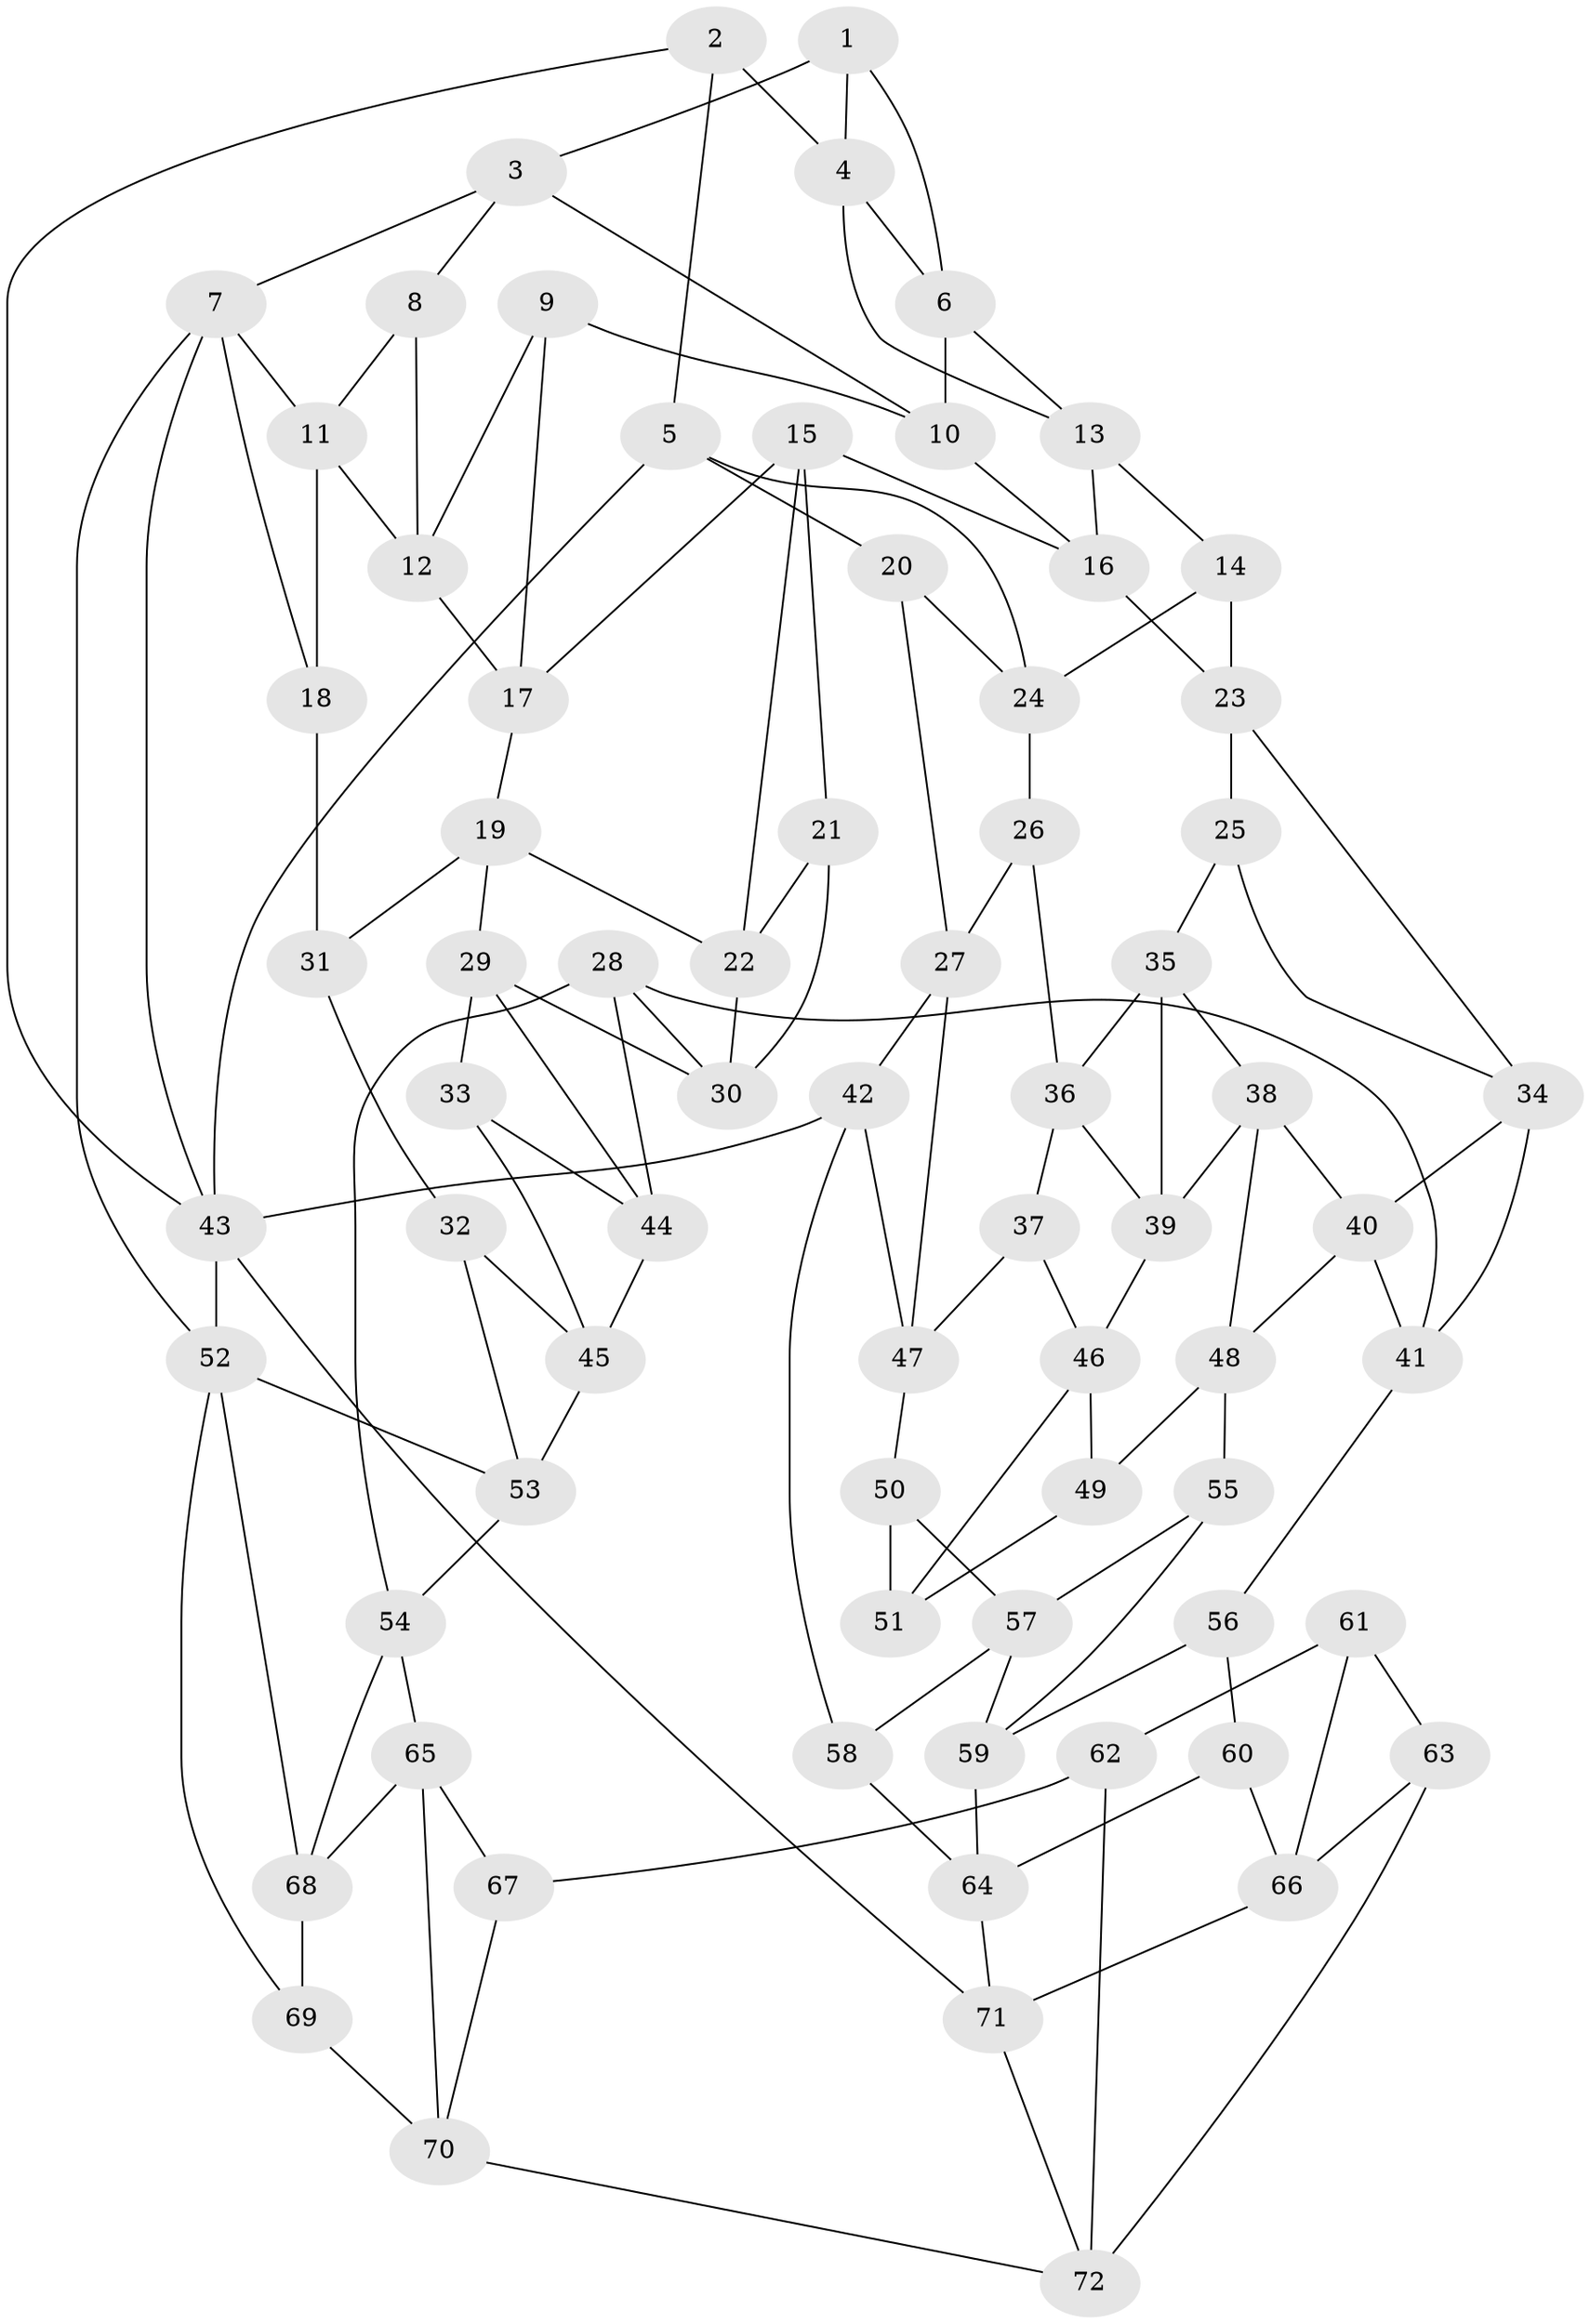 // original degree distribution, {3: 0.013888888888888888, 5: 0.4583333333333333, 6: 0.2569444444444444, 4: 0.2708333333333333}
// Generated by graph-tools (version 1.1) at 2025/03/03/09/25 03:03:14]
// undirected, 72 vertices, 133 edges
graph export_dot {
graph [start="1"]
  node [color=gray90,style=filled];
  1;
  2;
  3;
  4;
  5;
  6;
  7;
  8;
  9;
  10;
  11;
  12;
  13;
  14;
  15;
  16;
  17;
  18;
  19;
  20;
  21;
  22;
  23;
  24;
  25;
  26;
  27;
  28;
  29;
  30;
  31;
  32;
  33;
  34;
  35;
  36;
  37;
  38;
  39;
  40;
  41;
  42;
  43;
  44;
  45;
  46;
  47;
  48;
  49;
  50;
  51;
  52;
  53;
  54;
  55;
  56;
  57;
  58;
  59;
  60;
  61;
  62;
  63;
  64;
  65;
  66;
  67;
  68;
  69;
  70;
  71;
  72;
  1 -- 3 [weight=1.0];
  1 -- 4 [weight=1.0];
  1 -- 6 [weight=1.0];
  2 -- 4 [weight=1.0];
  2 -- 5 [weight=1.0];
  2 -- 43 [weight=1.0];
  3 -- 7 [weight=1.0];
  3 -- 8 [weight=1.0];
  3 -- 10 [weight=1.0];
  4 -- 6 [weight=1.0];
  4 -- 13 [weight=1.0];
  5 -- 20 [weight=1.0];
  5 -- 24 [weight=1.0];
  5 -- 43 [weight=1.0];
  6 -- 10 [weight=1.0];
  6 -- 13 [weight=1.0];
  7 -- 11 [weight=1.0];
  7 -- 18 [weight=1.0];
  7 -- 43 [weight=1.0];
  7 -- 52 [weight=1.0];
  8 -- 11 [weight=1.0];
  8 -- 12 [weight=1.0];
  9 -- 10 [weight=1.0];
  9 -- 12 [weight=1.0];
  9 -- 17 [weight=1.0];
  10 -- 16 [weight=1.0];
  11 -- 12 [weight=1.0];
  11 -- 18 [weight=1.0];
  12 -- 17 [weight=1.0];
  13 -- 14 [weight=1.0];
  13 -- 16 [weight=1.0];
  14 -- 23 [weight=1.0];
  14 -- 24 [weight=1.0];
  15 -- 16 [weight=1.0];
  15 -- 17 [weight=1.0];
  15 -- 21 [weight=1.0];
  15 -- 22 [weight=1.0];
  16 -- 23 [weight=1.0];
  17 -- 19 [weight=1.0];
  18 -- 31 [weight=2.0];
  19 -- 22 [weight=1.0];
  19 -- 29 [weight=1.0];
  19 -- 31 [weight=1.0];
  20 -- 24 [weight=1.0];
  20 -- 27 [weight=1.0];
  21 -- 22 [weight=1.0];
  21 -- 30 [weight=1.0];
  22 -- 30 [weight=1.0];
  23 -- 25 [weight=1.0];
  23 -- 34 [weight=1.0];
  24 -- 26 [weight=1.0];
  25 -- 34 [weight=1.0];
  25 -- 35 [weight=1.0];
  26 -- 27 [weight=1.0];
  26 -- 36 [weight=1.0];
  27 -- 42 [weight=1.0];
  27 -- 47 [weight=1.0];
  28 -- 30 [weight=1.0];
  28 -- 41 [weight=1.0];
  28 -- 44 [weight=1.0];
  28 -- 54 [weight=1.0];
  29 -- 30 [weight=1.0];
  29 -- 33 [weight=1.0];
  29 -- 44 [weight=1.0];
  31 -- 32 [weight=1.0];
  32 -- 45 [weight=1.0];
  32 -- 53 [weight=1.0];
  33 -- 44 [weight=1.0];
  33 -- 45 [weight=1.0];
  34 -- 40 [weight=1.0];
  34 -- 41 [weight=1.0];
  35 -- 36 [weight=1.0];
  35 -- 38 [weight=1.0];
  35 -- 39 [weight=1.0];
  36 -- 37 [weight=1.0];
  36 -- 39 [weight=1.0];
  37 -- 46 [weight=1.0];
  37 -- 47 [weight=1.0];
  38 -- 39 [weight=1.0];
  38 -- 40 [weight=1.0];
  38 -- 48 [weight=1.0];
  39 -- 46 [weight=1.0];
  40 -- 41 [weight=1.0];
  40 -- 48 [weight=1.0];
  41 -- 56 [weight=1.0];
  42 -- 43 [weight=1.0];
  42 -- 47 [weight=1.0];
  42 -- 58 [weight=1.0];
  43 -- 52 [weight=1.0];
  43 -- 71 [weight=1.0];
  44 -- 45 [weight=1.0];
  45 -- 53 [weight=1.0];
  46 -- 49 [weight=1.0];
  46 -- 51 [weight=1.0];
  47 -- 50 [weight=1.0];
  48 -- 49 [weight=1.0];
  48 -- 55 [weight=1.0];
  49 -- 51 [weight=1.0];
  50 -- 51 [weight=2.0];
  50 -- 57 [weight=1.0];
  52 -- 53 [weight=1.0];
  52 -- 68 [weight=1.0];
  52 -- 69 [weight=1.0];
  53 -- 54 [weight=1.0];
  54 -- 65 [weight=1.0];
  54 -- 68 [weight=1.0];
  55 -- 57 [weight=1.0];
  55 -- 59 [weight=1.0];
  56 -- 59 [weight=1.0];
  56 -- 60 [weight=1.0];
  57 -- 58 [weight=1.0];
  57 -- 59 [weight=1.0];
  58 -- 64 [weight=1.0];
  59 -- 64 [weight=1.0];
  60 -- 64 [weight=1.0];
  60 -- 66 [weight=2.0];
  61 -- 62 [weight=1.0];
  61 -- 63 [weight=1.0];
  61 -- 66 [weight=2.0];
  62 -- 67 [weight=2.0];
  62 -- 72 [weight=1.0];
  63 -- 66 [weight=1.0];
  63 -- 72 [weight=1.0];
  64 -- 71 [weight=1.0];
  65 -- 67 [weight=1.0];
  65 -- 68 [weight=1.0];
  65 -- 70 [weight=1.0];
  66 -- 71 [weight=1.0];
  67 -- 70 [weight=1.0];
  68 -- 69 [weight=1.0];
  69 -- 70 [weight=1.0];
  70 -- 72 [weight=1.0];
  71 -- 72 [weight=1.0];
}
